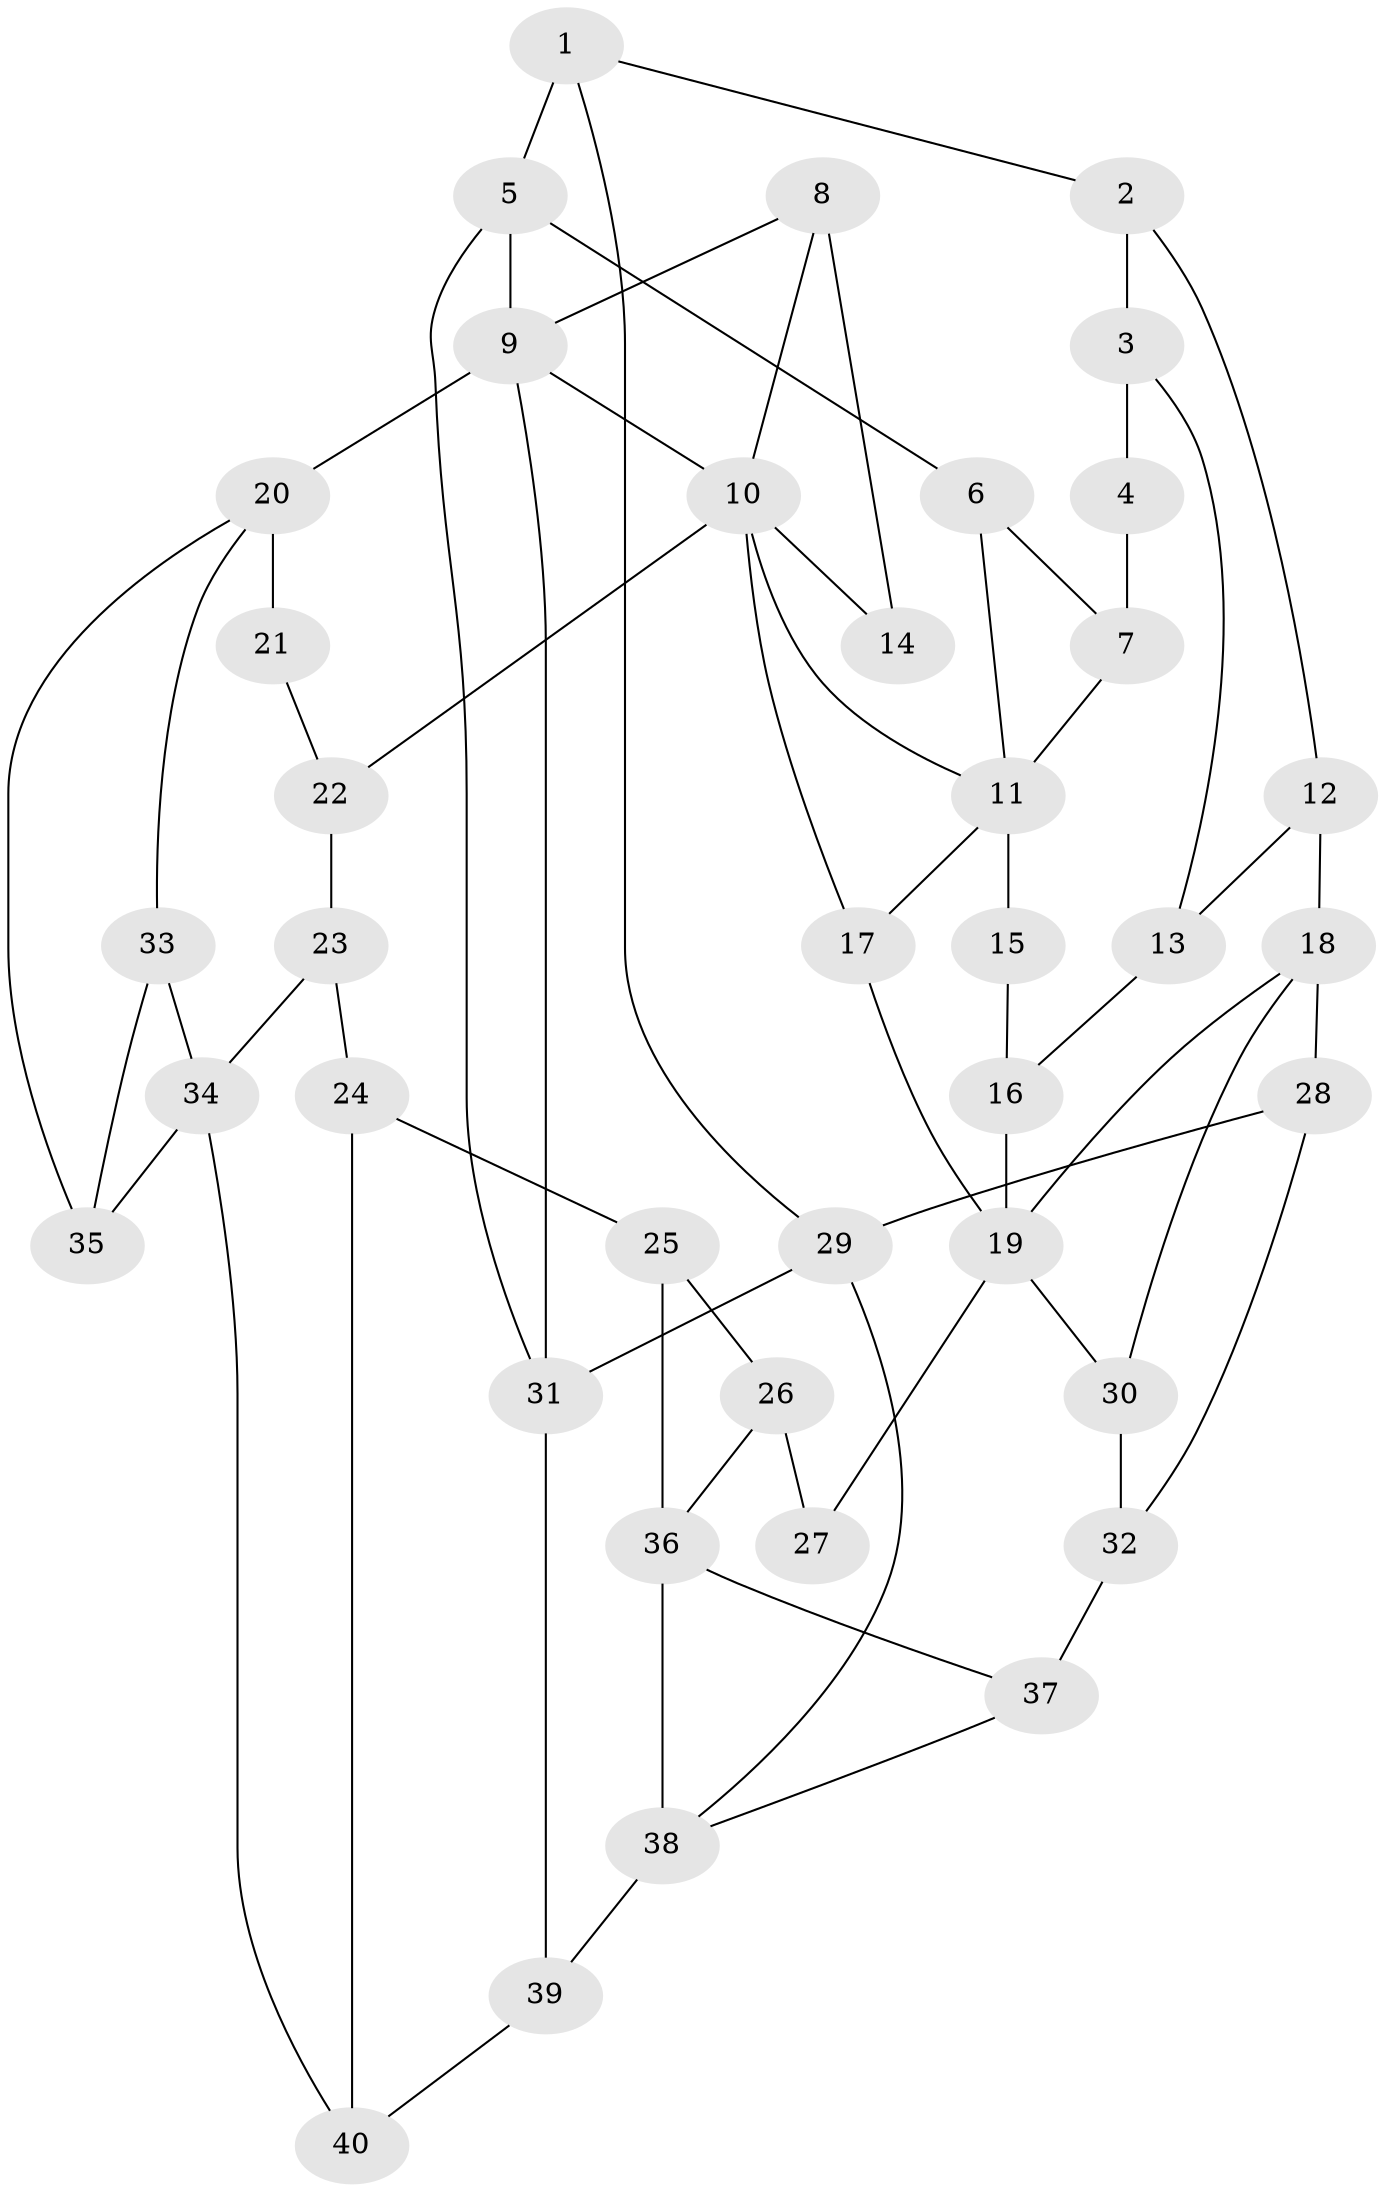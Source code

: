 // original degree distribution, {3: 0.05, 6: 0.225, 5: 0.525, 4: 0.2}
// Generated by graph-tools (version 1.1) at 2025/38/03/09/25 02:38:43]
// undirected, 40 vertices, 66 edges
graph export_dot {
graph [start="1"]
  node [color=gray90,style=filled];
  1;
  2;
  3;
  4;
  5;
  6;
  7;
  8;
  9;
  10;
  11;
  12;
  13;
  14;
  15;
  16;
  17;
  18;
  19;
  20;
  21;
  22;
  23;
  24;
  25;
  26;
  27;
  28;
  29;
  30;
  31;
  32;
  33;
  34;
  35;
  36;
  37;
  38;
  39;
  40;
  1 -- 2 [weight=1.0];
  1 -- 5 [weight=2.0];
  1 -- 29 [weight=1.0];
  2 -- 3 [weight=1.0];
  2 -- 12 [weight=1.0];
  3 -- 4 [weight=2.0];
  3 -- 13 [weight=1.0];
  4 -- 7 [weight=1.0];
  5 -- 6 [weight=1.0];
  5 -- 9 [weight=1.0];
  5 -- 31 [weight=1.0];
  6 -- 7 [weight=1.0];
  6 -- 11 [weight=1.0];
  7 -- 11 [weight=1.0];
  8 -- 9 [weight=1.0];
  8 -- 10 [weight=1.0];
  8 -- 14 [weight=2.0];
  9 -- 10 [weight=1.0];
  9 -- 20 [weight=2.0];
  9 -- 31 [weight=1.0];
  10 -- 11 [weight=1.0];
  10 -- 14 [weight=1.0];
  10 -- 17 [weight=1.0];
  10 -- 22 [weight=1.0];
  11 -- 15 [weight=2.0];
  11 -- 17 [weight=1.0];
  12 -- 13 [weight=1.0];
  12 -- 18 [weight=2.0];
  13 -- 16 [weight=1.0];
  15 -- 16 [weight=1.0];
  16 -- 19 [weight=1.0];
  17 -- 19 [weight=1.0];
  18 -- 19 [weight=1.0];
  18 -- 28 [weight=1.0];
  18 -- 30 [weight=1.0];
  19 -- 27 [weight=2.0];
  19 -- 30 [weight=1.0];
  20 -- 21 [weight=2.0];
  20 -- 33 [weight=1.0];
  20 -- 35 [weight=1.0];
  21 -- 22 [weight=1.0];
  22 -- 23 [weight=1.0];
  23 -- 24 [weight=1.0];
  23 -- 34 [weight=1.0];
  24 -- 25 [weight=1.0];
  24 -- 40 [weight=1.0];
  25 -- 26 [weight=1.0];
  25 -- 36 [weight=1.0];
  26 -- 27 [weight=1.0];
  26 -- 36 [weight=1.0];
  28 -- 29 [weight=1.0];
  28 -- 32 [weight=1.0];
  29 -- 31 [weight=1.0];
  29 -- 38 [weight=1.0];
  30 -- 32 [weight=2.0];
  31 -- 39 [weight=1.0];
  32 -- 37 [weight=2.0];
  33 -- 34 [weight=1.0];
  33 -- 35 [weight=1.0];
  34 -- 35 [weight=1.0];
  34 -- 40 [weight=1.0];
  36 -- 37 [weight=2.0];
  36 -- 38 [weight=2.0];
  37 -- 38 [weight=1.0];
  38 -- 39 [weight=1.0];
  39 -- 40 [weight=1.0];
}
